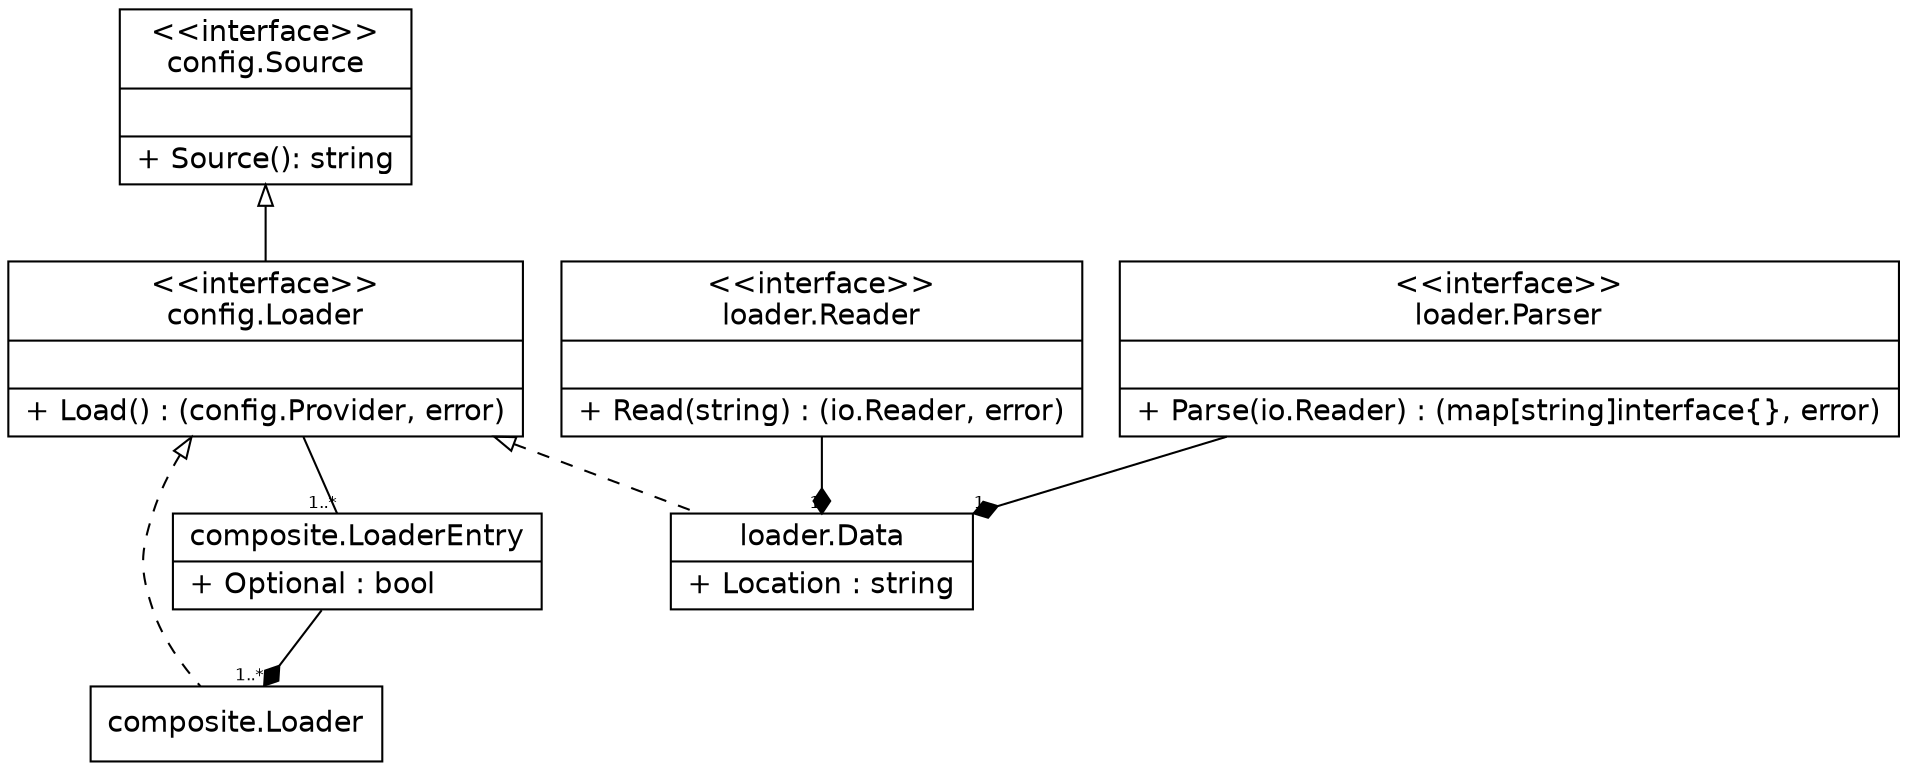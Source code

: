 digraph Loader {
	graph [fontname = "helvetica"];
	node [fontname = "helvetica", shape = "record"];
	edge [fontname = "helvetica" arrowtail = "empty", fontsize = 8.0];

	Source [
		label = "{\<\<interface\>\>\nconfig.Source||+ Source(): string\l}"
	]

	Loader [
		label = "{\<\<interface\>\>\nconfig.Loader||+ Load() : (config.Provider, error)\l}"
	]

	Source -> Loader [dir=back]

	Composite [
		label = "{composite.Loader}"
	]

	Data [
		label = "{loader.Data|+ Location : string\l}"
	]

	Reader [
		label = "{\<\<interface\>\>\nloader.Reader||+ Read(string) : (io.Reader, error)\l}"
	]

	Parser [
		label = "{\<\<interface\>\>\nloader.Parser||+ Parse(io.Reader) : (map[string]interface\{\}, error)\l}"
	]

	edge [style=dashed]
	Loader -> Composite [dir=back]
	Loader -> Data [dir=back]	

	LoaderEntry [
		label = "{composite.LoaderEntry|+ Optional : bool\l}"
	]

	edge [style = "default",arrowhead = "none",headlabel = "1..*"]
	Loader -> LoaderEntry

	edge [arrowhead = "diamond"]
	LoaderEntry -> Composite

	edge [style = "default",headlabel = "1"]
	Reader -> Data
	Parser -> Data
}